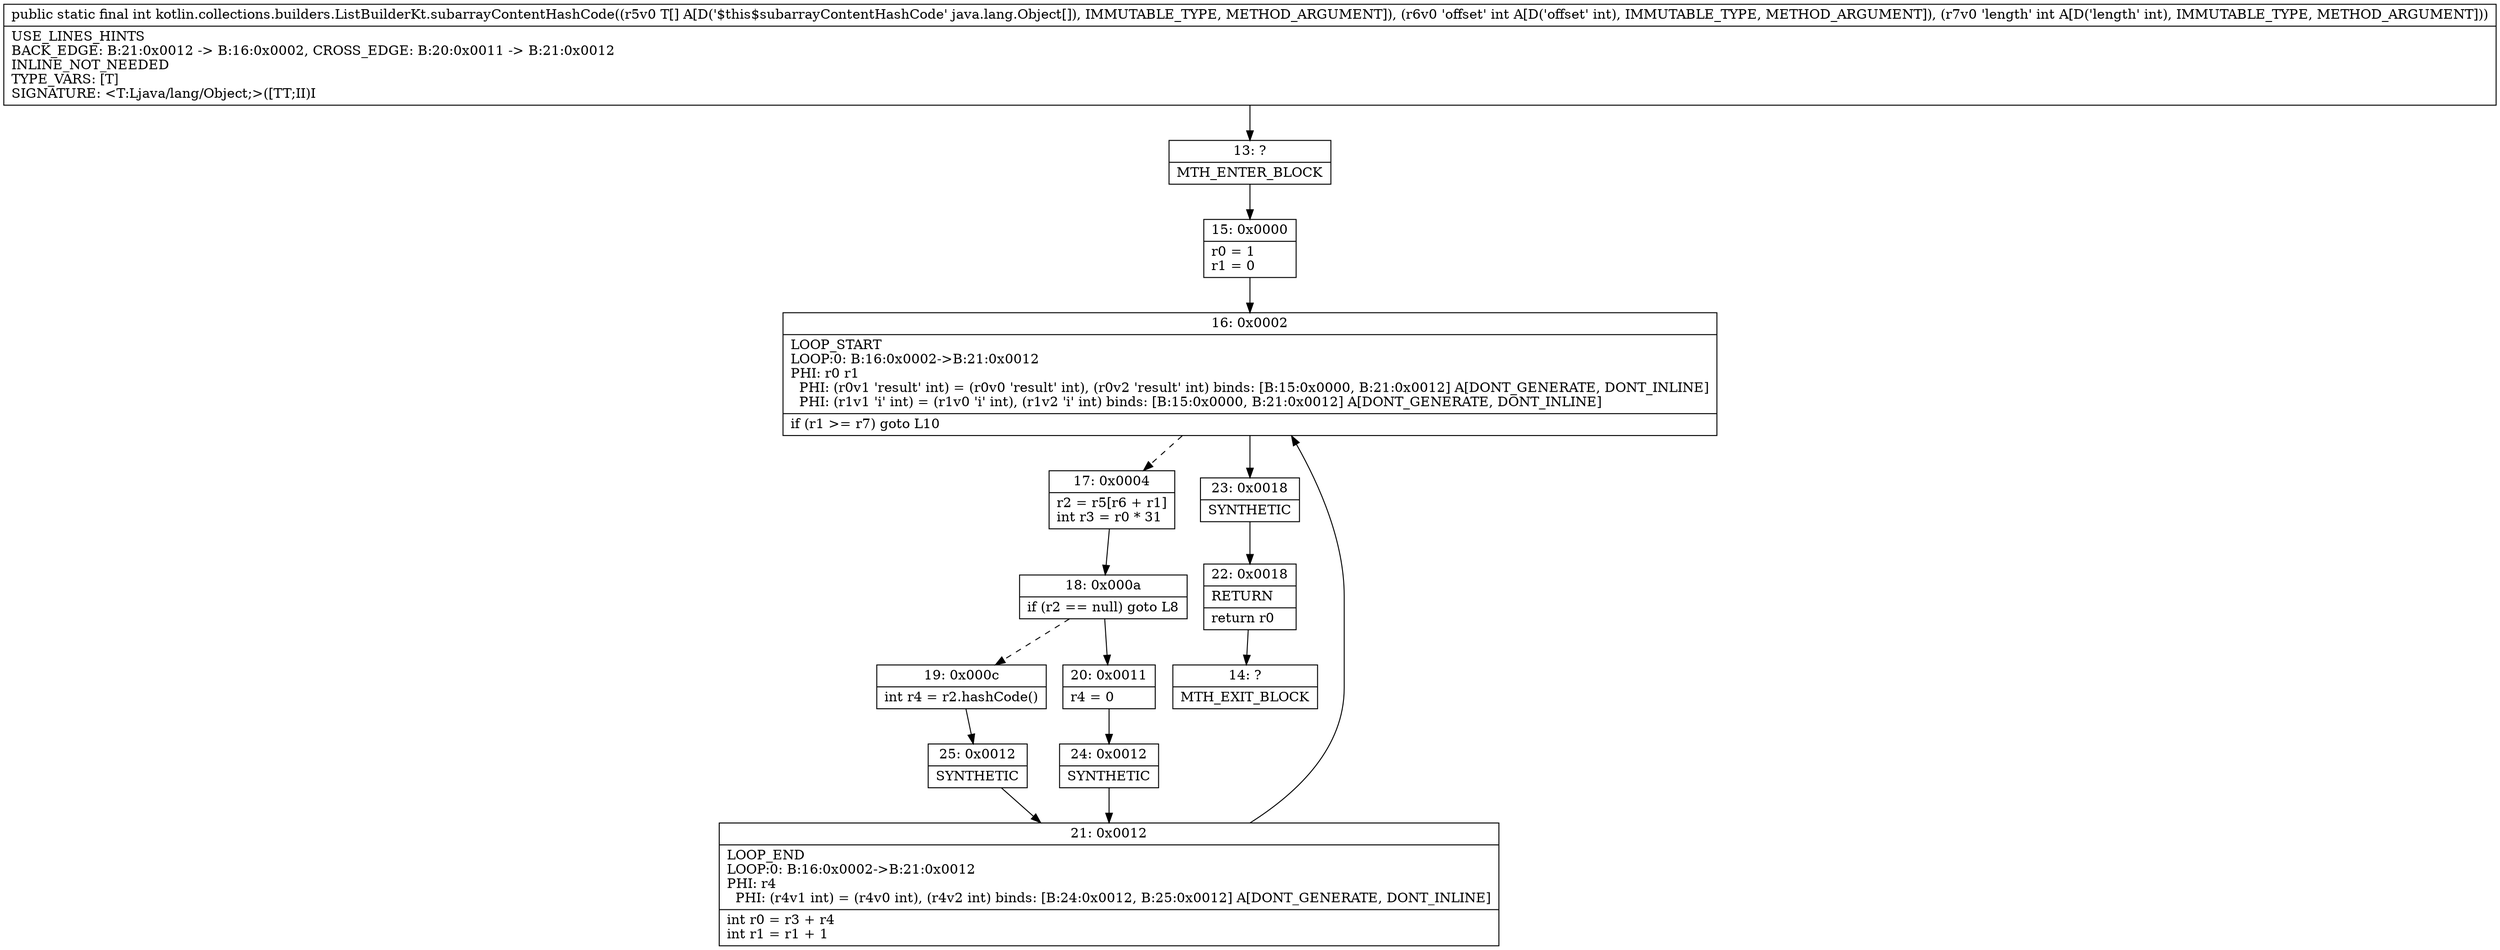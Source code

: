 digraph "CFG forkotlin.collections.builders.ListBuilderKt.subarrayContentHashCode([Ljava\/lang\/Object;II)I" {
Node_13 [shape=record,label="{13\:\ ?|MTH_ENTER_BLOCK\l}"];
Node_15 [shape=record,label="{15\:\ 0x0000|r0 = 1\lr1 = 0\l}"];
Node_16 [shape=record,label="{16\:\ 0x0002|LOOP_START\lLOOP:0: B:16:0x0002\-\>B:21:0x0012\lPHI: r0 r1 \l  PHI: (r0v1 'result' int) = (r0v0 'result' int), (r0v2 'result' int) binds: [B:15:0x0000, B:21:0x0012] A[DONT_GENERATE, DONT_INLINE]\l  PHI: (r1v1 'i' int) = (r1v0 'i' int), (r1v2 'i' int) binds: [B:15:0x0000, B:21:0x0012] A[DONT_GENERATE, DONT_INLINE]\l|if (r1 \>= r7) goto L10\l}"];
Node_17 [shape=record,label="{17\:\ 0x0004|r2 = r5[r6 + r1]\lint r3 = r0 * 31\l}"];
Node_18 [shape=record,label="{18\:\ 0x000a|if (r2 == null) goto L8\l}"];
Node_19 [shape=record,label="{19\:\ 0x000c|int r4 = r2.hashCode()\l}"];
Node_25 [shape=record,label="{25\:\ 0x0012|SYNTHETIC\l}"];
Node_21 [shape=record,label="{21\:\ 0x0012|LOOP_END\lLOOP:0: B:16:0x0002\-\>B:21:0x0012\lPHI: r4 \l  PHI: (r4v1 int) = (r4v0 int), (r4v2 int) binds: [B:24:0x0012, B:25:0x0012] A[DONT_GENERATE, DONT_INLINE]\l|int r0 = r3 + r4\lint r1 = r1 + 1\l}"];
Node_20 [shape=record,label="{20\:\ 0x0011|r4 = 0\l}"];
Node_24 [shape=record,label="{24\:\ 0x0012|SYNTHETIC\l}"];
Node_23 [shape=record,label="{23\:\ 0x0018|SYNTHETIC\l}"];
Node_22 [shape=record,label="{22\:\ 0x0018|RETURN\l|return r0\l}"];
Node_14 [shape=record,label="{14\:\ ?|MTH_EXIT_BLOCK\l}"];
MethodNode[shape=record,label="{public static final int kotlin.collections.builders.ListBuilderKt.subarrayContentHashCode((r5v0 T[] A[D('$this$subarrayContentHashCode' java.lang.Object[]), IMMUTABLE_TYPE, METHOD_ARGUMENT]), (r6v0 'offset' int A[D('offset' int), IMMUTABLE_TYPE, METHOD_ARGUMENT]), (r7v0 'length' int A[D('length' int), IMMUTABLE_TYPE, METHOD_ARGUMENT]))  | USE_LINES_HINTS\lBACK_EDGE: B:21:0x0012 \-\> B:16:0x0002, CROSS_EDGE: B:20:0x0011 \-\> B:21:0x0012\lINLINE_NOT_NEEDED\lTYPE_VARS: [T]\lSIGNATURE: \<T:Ljava\/lang\/Object;\>([TT;II)I\l}"];
MethodNode -> Node_13;Node_13 -> Node_15;
Node_15 -> Node_16;
Node_16 -> Node_17[style=dashed];
Node_16 -> Node_23;
Node_17 -> Node_18;
Node_18 -> Node_19[style=dashed];
Node_18 -> Node_20;
Node_19 -> Node_25;
Node_25 -> Node_21;
Node_21 -> Node_16;
Node_20 -> Node_24;
Node_24 -> Node_21;
Node_23 -> Node_22;
Node_22 -> Node_14;
}

